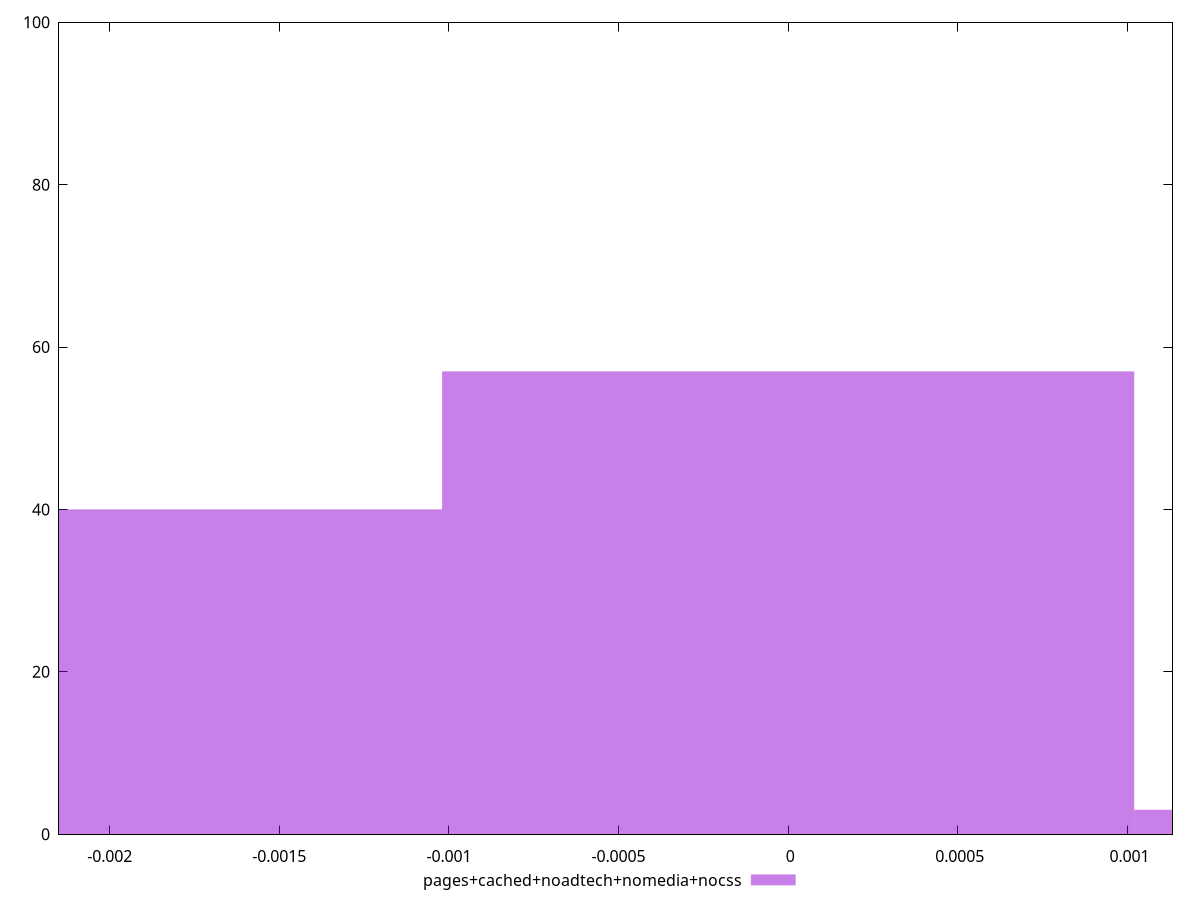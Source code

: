 reset

$pagesCachedNoadtechNomediaNocss <<EOF
0 57
-0.002040312162937725 40
0.002040312162937725 3
EOF

set key outside below
set boxwidth 0.002040312162937725
set xrange [-0.002149558310056218:0.001132959799760902]
set yrange [0:100]
set trange [0:100]
set style fill transparent solid 0.5 noborder
set terminal svg size 640, 490 enhanced background rgb 'white'
set output "report_00016_2021-02-10T13-31-48.338Z/meta/pScore-difference/comparison/histogram/4_vs_5.svg"

plot $pagesCachedNoadtechNomediaNocss title "pages+cached+noadtech+nomedia+nocss" with boxes

reset
